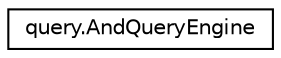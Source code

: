 digraph "Graphe hiérarchique des classes"
{
  edge [fontname="Helvetica",fontsize="10",labelfontname="Helvetica",labelfontsize="10"];
  node [fontname="Helvetica",fontsize="10",shape=record];
  rankdir="LR";
  Node0 [label="query.AndQueryEngine",height=0.2,width=0.4,color="black", fillcolor="white", style="filled",URL="$classquery_1_1AndQueryEngine.html"];
}
